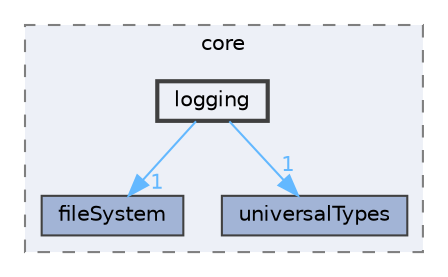 digraph "techstorm/core/logging"
{
 // LATEX_PDF_SIZE
  bgcolor="transparent";
  edge [fontname=Helvetica,fontsize=10,labelfontname=Helvetica,labelfontsize=10];
  node [fontname=Helvetica,fontsize=10,shape=box,height=0.2,width=0.4];
  compound=true
  subgraph clusterdir_cf837ce2acd7da7bca021b6616dd34cf {
    graph [ bgcolor="#edf0f7", pencolor="grey50", label="core", fontname=Helvetica,fontsize=10 style="filled,dashed", URL="dir_cf837ce2acd7da7bca021b6616dd34cf.html",tooltip=""]
  dir_345332be46ee771722b19dc787f15845 [label="fileSystem", fillcolor="#a2b4d6", color="grey25", style="filled", URL="dir_345332be46ee771722b19dc787f15845.html",tooltip=""];
  dir_c1a2fa2621935c66aaa99e8aed68393d [label="universalTypes", fillcolor="#a2b4d6", color="grey25", style="filled", URL="dir_c1a2fa2621935c66aaa99e8aed68393d.html",tooltip=""];
  dir_2b380360dec2e8d3526d1396d87e480c [label="logging", fillcolor="#edf0f7", color="grey25", style="filled,bold", URL="dir_2b380360dec2e8d3526d1396d87e480c.html",tooltip=""];
  }
  dir_2b380360dec2e8d3526d1396d87e480c->dir_345332be46ee771722b19dc787f15845 [headlabel="1", labeldistance=1.5 headhref="dir_000067_000047.html" href="dir_000067_000047.html" color="steelblue1" fontcolor="steelblue1"];
  dir_2b380360dec2e8d3526d1396d87e480c->dir_c1a2fa2621935c66aaa99e8aed68393d [headlabel="1", labeldistance=1.5 headhref="dir_000067_000138.html" href="dir_000067_000138.html" color="steelblue1" fontcolor="steelblue1"];
}
